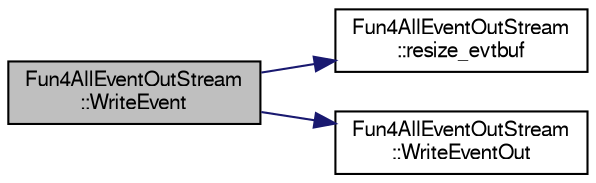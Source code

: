 digraph "Fun4AllEventOutStream::WriteEvent"
{
  bgcolor="transparent";
  edge [fontname="FreeSans",fontsize="10",labelfontname="FreeSans",labelfontsize="10"];
  node [fontname="FreeSans",fontsize="10",shape=record];
  rankdir="LR";
  Node1 [label="Fun4AllEventOutStream\l::WriteEvent",height=0.2,width=0.4,color="black", fillcolor="grey75", style="filled" fontcolor="black"];
  Node1 -> Node2 [color="midnightblue",fontsize="10",style="solid",fontname="FreeSans"];
  Node2 [label="Fun4AllEventOutStream\l::resize_evtbuf",height=0.2,width=0.4,color="black",URL="$dc/dab/classFun4AllEventOutStream.html#a726413b4e49772e8392c444a8789f48a"];
  Node1 -> Node3 [color="midnightblue",fontsize="10",style="solid",fontname="FreeSans"];
  Node3 [label="Fun4AllEventOutStream\l::WriteEventOut",height=0.2,width=0.4,color="black",URL="$dc/dab/classFun4AllEventOutStream.html#aad9c9a83ec0bb14a7a2c19e7dcac664f"];
}
